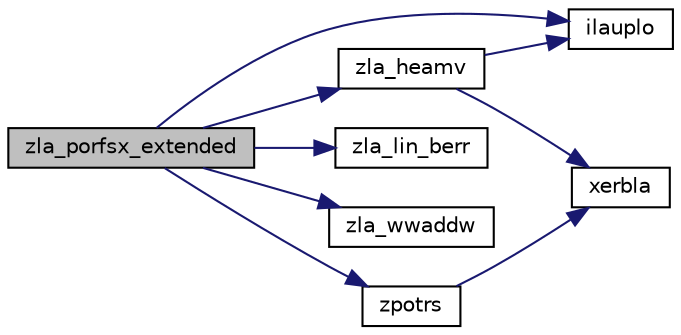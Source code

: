 digraph "zla_porfsx_extended"
{
 // LATEX_PDF_SIZE
  edge [fontname="Helvetica",fontsize="10",labelfontname="Helvetica",labelfontsize="10"];
  node [fontname="Helvetica",fontsize="10",shape=record];
  rankdir="LR";
  Node1 [label="zla_porfsx_extended",height=0.2,width=0.4,color="black", fillcolor="grey75", style="filled", fontcolor="black",tooltip="ZLA_PORFSX_EXTENDED improves the computed solution to a system of linear equations for symmetric or H..."];
  Node1 -> Node2 [color="midnightblue",fontsize="10",style="solid",fontname="Helvetica"];
  Node2 [label="ilauplo",height=0.2,width=0.4,color="black", fillcolor="white", style="filled",URL="$ilauplo_8f.html#a078a6444f93a0d4e589ca8bb80524313",tooltip="ILAUPLO"];
  Node1 -> Node3 [color="midnightblue",fontsize="10",style="solid",fontname="Helvetica"];
  Node3 [label="zla_heamv",height=0.2,width=0.4,color="black", fillcolor="white", style="filled",URL="$zla__heamv_8f.html#a20545c266c3a99c6558344f3645eea74",tooltip="ZLA_HEAMV computes a matrix-vector product using a Hermitian indefinite matrix to calculate error bou..."];
  Node3 -> Node2 [color="midnightblue",fontsize="10",style="solid",fontname="Helvetica"];
  Node3 -> Node4 [color="midnightblue",fontsize="10",style="solid",fontname="Helvetica"];
  Node4 [label="xerbla",height=0.2,width=0.4,color="black", fillcolor="white", style="filled",URL="$xerbla_8f.html#a377ee61015baf8dea7770b3a404b1c07",tooltip="XERBLA"];
  Node1 -> Node5 [color="midnightblue",fontsize="10",style="solid",fontname="Helvetica"];
  Node5 [label="zla_lin_berr",height=0.2,width=0.4,color="black", fillcolor="white", style="filled",URL="$zla__lin__berr_8f.html#a8161170213c0df9bff72f362f230d866",tooltip="ZLA_LIN_BERR computes a component-wise relative backward error."];
  Node1 -> Node6 [color="midnightblue",fontsize="10",style="solid",fontname="Helvetica"];
  Node6 [label="zla_wwaddw",height=0.2,width=0.4,color="black", fillcolor="white", style="filled",URL="$zla__wwaddw_8f.html#a605c615b386f083f45285795a7d6686c",tooltip="ZLA_WWADDW adds a vector into a doubled-single vector."];
  Node1 -> Node7 [color="midnightblue",fontsize="10",style="solid",fontname="Helvetica"];
  Node7 [label="zpotrs",height=0.2,width=0.4,color="black", fillcolor="white", style="filled",URL="$zpotrs_8f.html#aa2116ea574b01efda584dff0b74c9fcd",tooltip="ZPOTRS"];
  Node7 -> Node4 [color="midnightblue",fontsize="10",style="solid",fontname="Helvetica"];
}
